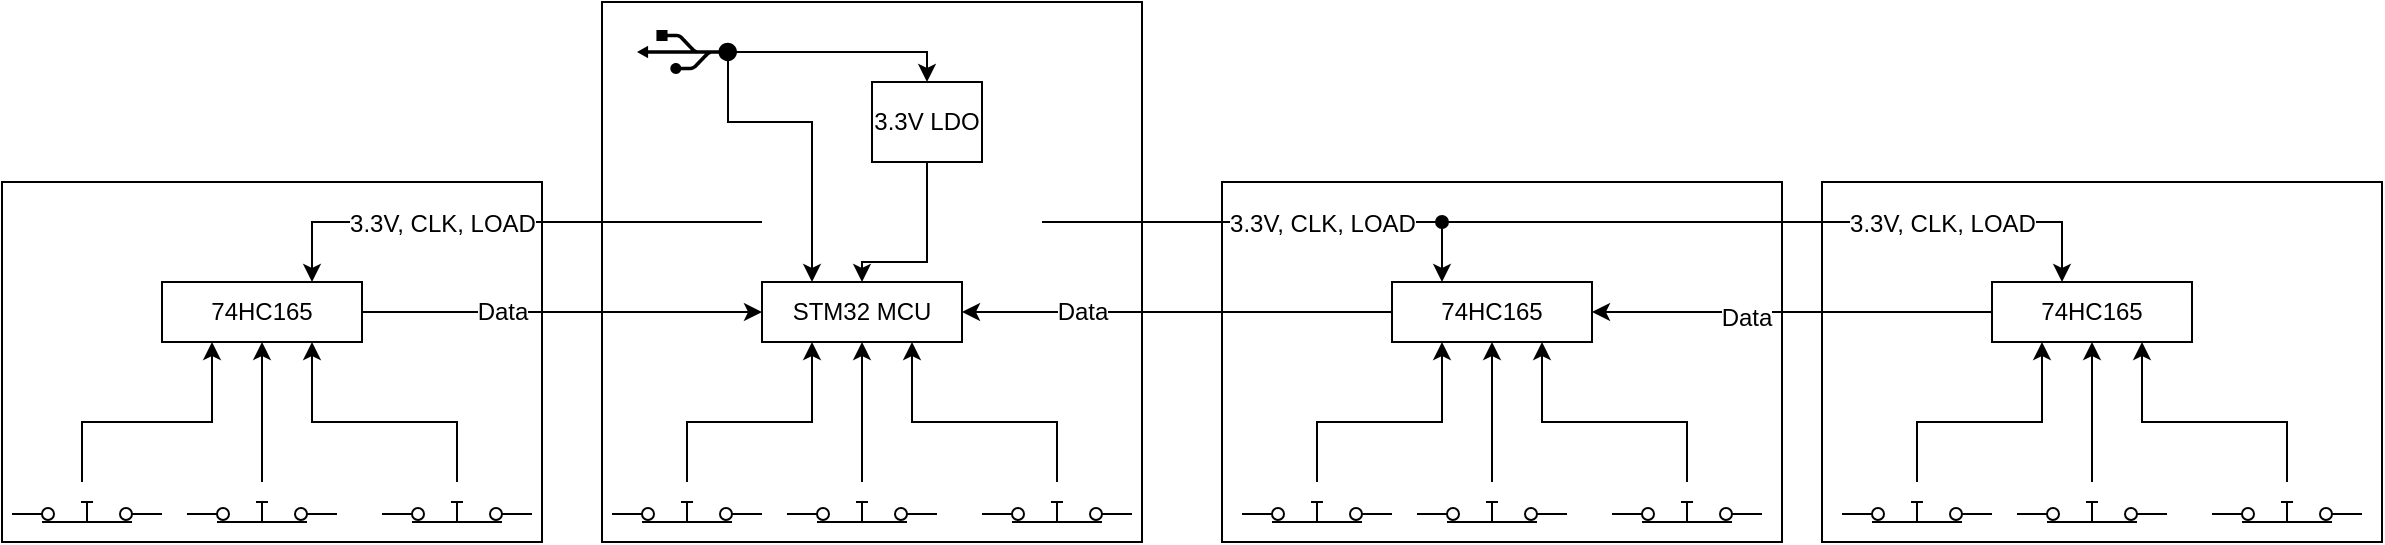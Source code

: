 <mxfile version="20.8.10" type="device"><diagram id="aqrLfw_aTu_jQ6jX-el2" name="Page-1"><mxGraphModel dx="1542" dy="1443" grid="1" gridSize="10" guides="1" tooltips="1" connect="1" arrows="1" fold="1" page="1" pageScale="1" pageWidth="900" pageHeight="1600" math="0" shadow="0"><root><mxCell id="0"/><mxCell id="1" parent="0"/><mxCell id="6XcyG-ZLo4gR5bcCyXpW-72" value="" style="rounded=0;whiteSpace=wrap;html=1;labelBackgroundColor=default;fontSize=12;fillColor=none;" parent="1" vertex="1"><mxGeometry x="640" y="280" width="280" height="180" as="geometry"/></mxCell><mxCell id="6XcyG-ZLo4gR5bcCyXpW-71" value="" style="rounded=0;whiteSpace=wrap;html=1;labelBackgroundColor=default;fontSize=12;fillColor=none;" parent="1" vertex="1"><mxGeometry x="330" y="190" width="270" height="270" as="geometry"/></mxCell><mxCell id="6XcyG-ZLo4gR5bcCyXpW-70" value="" style="rounded=0;whiteSpace=wrap;html=1;labelBackgroundColor=default;fontSize=12;fillColor=none;" parent="1" vertex="1"><mxGeometry x="30" y="280" width="270" height="180" as="geometry"/></mxCell><mxCell id="6XcyG-ZLo4gR5bcCyXpW-1" value="STM32 MCU" style="rounded=0;whiteSpace=wrap;html=1;" parent="1" vertex="1"><mxGeometry x="410" y="330" width="100" height="30" as="geometry"/></mxCell><mxCell id="6XcyG-ZLo4gR5bcCyXpW-3" style="edgeStyle=orthogonalEdgeStyle;rounded=0;orthogonalLoop=1;jettySize=auto;html=1;entryX=0.25;entryY=1;entryDx=0;entryDy=0;" parent="1" source="6XcyG-ZLo4gR5bcCyXpW-2" target="6XcyG-ZLo4gR5bcCyXpW-1" edge="1"><mxGeometry relative="1" as="geometry"><Array as="points"><mxPoint x="372" y="400"/><mxPoint x="435" y="400"/></Array></mxGeometry></mxCell><mxCell id="6XcyG-ZLo4gR5bcCyXpW-2" value="" style="shape=mxgraph.electrical.electro-mechanical.pushbutton;aspect=fixed;elSwitchState=on;" parent="1" vertex="1"><mxGeometry x="335" y="430" width="75" height="20" as="geometry"/></mxCell><mxCell id="6XcyG-ZLo4gR5bcCyXpW-7" style="edgeStyle=orthogonalEdgeStyle;rounded=0;orthogonalLoop=1;jettySize=auto;html=1;entryX=0.75;entryY=1;entryDx=0;entryDy=0;" parent="1" source="6XcyG-ZLo4gR5bcCyXpW-4" target="6XcyG-ZLo4gR5bcCyXpW-1" edge="1"><mxGeometry relative="1" as="geometry"><Array as="points"><mxPoint x="558" y="400"/><mxPoint x="485" y="400"/></Array></mxGeometry></mxCell><mxCell id="6XcyG-ZLo4gR5bcCyXpW-4" value="" style="shape=mxgraph.electrical.electro-mechanical.pushbutton;aspect=fixed;elSwitchState=on;" parent="1" vertex="1"><mxGeometry x="520" y="430" width="75" height="20" as="geometry"/></mxCell><mxCell id="6XcyG-ZLo4gR5bcCyXpW-6" style="edgeStyle=orthogonalEdgeStyle;rounded=0;orthogonalLoop=1;jettySize=auto;html=1;entryX=0.5;entryY=1;entryDx=0;entryDy=0;" parent="1" source="6XcyG-ZLo4gR5bcCyXpW-5" target="6XcyG-ZLo4gR5bcCyXpW-1" edge="1"><mxGeometry relative="1" as="geometry"/></mxCell><mxCell id="6XcyG-ZLo4gR5bcCyXpW-5" value="" style="shape=mxgraph.electrical.electro-mechanical.pushbutton;aspect=fixed;elSwitchState=on;" parent="1" vertex="1"><mxGeometry x="422.5" y="430" width="75" height="20" as="geometry"/></mxCell><mxCell id="6XcyG-ZLo4gR5bcCyXpW-9" style="edgeStyle=orthogonalEdgeStyle;rounded=0;orthogonalLoop=1;jettySize=auto;html=1;entryX=0.25;entryY=0;entryDx=0;entryDy=0;exitX=0.308;exitY=0.91;exitDx=0;exitDy=0;exitPerimeter=0;" parent="1" source="6XcyG-ZLo4gR5bcCyXpW-8" target="6XcyG-ZLo4gR5bcCyXpW-1" edge="1"><mxGeometry relative="1" as="geometry"><Array as="points"><mxPoint x="393" y="250"/><mxPoint x="435" y="250"/></Array></mxGeometry></mxCell><mxCell id="6XcyG-ZLo4gR5bcCyXpW-12" style="edgeStyle=orthogonalEdgeStyle;rounded=0;orthogonalLoop=1;jettySize=auto;html=1;entryX=0.5;entryY=0;entryDx=0;entryDy=0;exitX=0.677;exitY=0.932;exitDx=0;exitDy=0;exitPerimeter=0;" parent="1" source="6XcyG-ZLo4gR5bcCyXpW-8" target="6XcyG-ZLo4gR5bcCyXpW-10" edge="1"><mxGeometry relative="1" as="geometry"><Array as="points"><mxPoint x="394" y="215"/><mxPoint x="493" y="215"/></Array></mxGeometry></mxCell><mxCell id="6XcyG-ZLo4gR5bcCyXpW-8" value="" style="shape=mxgraph.signs.tech.usb;html=1;pointerEvents=1;fillColor=#000000;strokeColor=none;verticalLabelPosition=bottom;verticalAlign=top;align=center;rotation=-90;" parent="1" vertex="1"><mxGeometry x="361.53" y="190" width="21.94" height="50" as="geometry"/></mxCell><mxCell id="6XcyG-ZLo4gR5bcCyXpW-11" value="" style="edgeStyle=orthogonalEdgeStyle;rounded=0;orthogonalLoop=1;jettySize=auto;html=1;" parent="1" source="6XcyG-ZLo4gR5bcCyXpW-10" target="6XcyG-ZLo4gR5bcCyXpW-1" edge="1"><mxGeometry relative="1" as="geometry"><Array as="points"><mxPoint x="492" y="320"/><mxPoint x="460" y="320"/></Array></mxGeometry></mxCell><mxCell id="6XcyG-ZLo4gR5bcCyXpW-10" value="3.3V LDO" style="rounded=0;whiteSpace=wrap;html=1;" parent="1" vertex="1"><mxGeometry x="465" y="230" width="55" height="40" as="geometry"/></mxCell><mxCell id="6XcyG-ZLo4gR5bcCyXpW-59" style="edgeStyle=orthogonalEdgeStyle;rounded=0;orthogonalLoop=1;jettySize=auto;html=1;exitX=0;exitY=0.5;exitDx=0;exitDy=0;entryX=1;entryY=0.5;entryDx=0;entryDy=0;fontSize=12;" parent="1" source="6XcyG-ZLo4gR5bcCyXpW-16" target="6XcyG-ZLo4gR5bcCyXpW-1" edge="1"><mxGeometry relative="1" as="geometry"/></mxCell><mxCell id="6XcyG-ZLo4gR5bcCyXpW-62" value="Data" style="edgeLabel;html=1;align=center;verticalAlign=middle;resizable=0;points=[];fontSize=12;" parent="6XcyG-ZLo4gR5bcCyXpW-59" vertex="1" connectable="0"><mxGeometry x="0.228" y="1" relative="1" as="geometry"><mxPoint x="-23" y="-1" as="offset"/></mxGeometry></mxCell><mxCell id="6XcyG-ZLo4gR5bcCyXpW-16" value="74HC165" style="rounded=0;whiteSpace=wrap;html=1;" parent="1" vertex="1"><mxGeometry x="725" y="330" width="100" height="30" as="geometry"/></mxCell><mxCell id="6XcyG-ZLo4gR5bcCyXpW-17" style="edgeStyle=orthogonalEdgeStyle;rounded=0;orthogonalLoop=1;jettySize=auto;html=1;entryX=0.25;entryY=1;entryDx=0;entryDy=0;" parent="1" source="6XcyG-ZLo4gR5bcCyXpW-18" target="6XcyG-ZLo4gR5bcCyXpW-16" edge="1"><mxGeometry relative="1" as="geometry"><Array as="points"><mxPoint x="687" y="400"/><mxPoint x="750" y="400"/></Array></mxGeometry></mxCell><mxCell id="6XcyG-ZLo4gR5bcCyXpW-18" value="" style="shape=mxgraph.electrical.electro-mechanical.pushbutton;aspect=fixed;elSwitchState=on;" parent="1" vertex="1"><mxGeometry x="650" y="430" width="75" height="20" as="geometry"/></mxCell><mxCell id="6XcyG-ZLo4gR5bcCyXpW-19" style="edgeStyle=orthogonalEdgeStyle;rounded=0;orthogonalLoop=1;jettySize=auto;html=1;entryX=0.75;entryY=1;entryDx=0;entryDy=0;" parent="1" source="6XcyG-ZLo4gR5bcCyXpW-20" target="6XcyG-ZLo4gR5bcCyXpW-16" edge="1"><mxGeometry relative="1" as="geometry"><Array as="points"><mxPoint x="873" y="400"/><mxPoint x="800" y="400"/></Array></mxGeometry></mxCell><mxCell id="6XcyG-ZLo4gR5bcCyXpW-20" value="" style="shape=mxgraph.electrical.electro-mechanical.pushbutton;aspect=fixed;elSwitchState=on;" parent="1" vertex="1"><mxGeometry x="835" y="430" width="75" height="20" as="geometry"/></mxCell><mxCell id="6XcyG-ZLo4gR5bcCyXpW-21" style="edgeStyle=orthogonalEdgeStyle;rounded=0;orthogonalLoop=1;jettySize=auto;html=1;entryX=0.5;entryY=1;entryDx=0;entryDy=0;" parent="1" source="6XcyG-ZLo4gR5bcCyXpW-22" target="6XcyG-ZLo4gR5bcCyXpW-16" edge="1"><mxGeometry relative="1" as="geometry"/></mxCell><mxCell id="6XcyG-ZLo4gR5bcCyXpW-22" value="" style="shape=mxgraph.electrical.electro-mechanical.pushbutton;aspect=fixed;elSwitchState=on;" parent="1" vertex="1"><mxGeometry x="737.5" y="430" width="75" height="20" as="geometry"/></mxCell><mxCell id="6XcyG-ZLo4gR5bcCyXpW-60" style="edgeStyle=orthogonalEdgeStyle;rounded=0;orthogonalLoop=1;jettySize=auto;html=1;entryX=0;entryY=0.5;entryDx=0;entryDy=0;fontSize=12;" parent="1" source="6XcyG-ZLo4gR5bcCyXpW-23" target="6XcyG-ZLo4gR5bcCyXpW-1" edge="1"><mxGeometry relative="1" as="geometry"/></mxCell><mxCell id="6XcyG-ZLo4gR5bcCyXpW-63" value="Data" style="edgeLabel;html=1;align=center;verticalAlign=middle;resizable=0;points=[];fontSize=12;" parent="6XcyG-ZLo4gR5bcCyXpW-60" vertex="1" connectable="0"><mxGeometry x="-0.142" y="-2" relative="1" as="geometry"><mxPoint x="-16" y="-2" as="offset"/></mxGeometry></mxCell><mxCell id="6XcyG-ZLo4gR5bcCyXpW-23" value="74HC165" style="rounded=0;whiteSpace=wrap;html=1;" parent="1" vertex="1"><mxGeometry x="110" y="330" width="100" height="30" as="geometry"/></mxCell><mxCell id="6XcyG-ZLo4gR5bcCyXpW-24" style="edgeStyle=orthogonalEdgeStyle;rounded=0;orthogonalLoop=1;jettySize=auto;html=1;entryX=0.25;entryY=1;entryDx=0;entryDy=0;" parent="1" source="6XcyG-ZLo4gR5bcCyXpW-25" target="6XcyG-ZLo4gR5bcCyXpW-23" edge="1"><mxGeometry relative="1" as="geometry"><Array as="points"><mxPoint x="70" y="400"/><mxPoint x="135" y="400"/></Array></mxGeometry></mxCell><mxCell id="6XcyG-ZLo4gR5bcCyXpW-25" value="" style="shape=mxgraph.electrical.electro-mechanical.pushbutton;aspect=fixed;elSwitchState=on;" parent="1" vertex="1"><mxGeometry x="35" y="430" width="75" height="20" as="geometry"/></mxCell><mxCell id="6XcyG-ZLo4gR5bcCyXpW-26" style="edgeStyle=orthogonalEdgeStyle;rounded=0;orthogonalLoop=1;jettySize=auto;html=1;entryX=0.75;entryY=1;entryDx=0;entryDy=0;" parent="1" source="6XcyG-ZLo4gR5bcCyXpW-27" target="6XcyG-ZLo4gR5bcCyXpW-23" edge="1"><mxGeometry relative="1" as="geometry"><Array as="points"><mxPoint x="258" y="400"/><mxPoint x="185" y="400"/></Array></mxGeometry></mxCell><mxCell id="6XcyG-ZLo4gR5bcCyXpW-27" value="" style="shape=mxgraph.electrical.electro-mechanical.pushbutton;aspect=fixed;elSwitchState=on;" parent="1" vertex="1"><mxGeometry x="220" y="430" width="75" height="20" as="geometry"/></mxCell><mxCell id="6XcyG-ZLo4gR5bcCyXpW-28" style="edgeStyle=orthogonalEdgeStyle;rounded=0;orthogonalLoop=1;jettySize=auto;html=1;entryX=0.5;entryY=1;entryDx=0;entryDy=0;" parent="1" source="6XcyG-ZLo4gR5bcCyXpW-29" target="6XcyG-ZLo4gR5bcCyXpW-23" edge="1"><mxGeometry relative="1" as="geometry"/></mxCell><mxCell id="6XcyG-ZLo4gR5bcCyXpW-29" value="" style="shape=mxgraph.electrical.electro-mechanical.pushbutton;aspect=fixed;elSwitchState=on;" parent="1" vertex="1"><mxGeometry x="122.5" y="430" width="75" height="20" as="geometry"/></mxCell><mxCell id="6XcyG-ZLo4gR5bcCyXpW-58" style="edgeStyle=orthogonalEdgeStyle;rounded=0;orthogonalLoop=1;jettySize=auto;html=1;entryX=1;entryY=0.5;entryDx=0;entryDy=0;fontSize=12;" parent="1" source="6XcyG-ZLo4gR5bcCyXpW-51" target="6XcyG-ZLo4gR5bcCyXpW-16" edge="1"><mxGeometry relative="1" as="geometry"/></mxCell><mxCell id="6XcyG-ZLo4gR5bcCyXpW-61" value="Data" style="edgeLabel;html=1;align=center;verticalAlign=middle;resizable=0;points=[];fontSize=12;" parent="6XcyG-ZLo4gR5bcCyXpW-58" vertex="1" connectable="0"><mxGeometry x="0.23" y="3" relative="1" as="geometry"><mxPoint as="offset"/></mxGeometry></mxCell><mxCell id="6XcyG-ZLo4gR5bcCyXpW-51" value="74HC165" style="rounded=0;whiteSpace=wrap;html=1;" parent="1" vertex="1"><mxGeometry x="1025" y="330" width="100" height="30" as="geometry"/></mxCell><mxCell id="6XcyG-ZLo4gR5bcCyXpW-52" style="edgeStyle=orthogonalEdgeStyle;rounded=0;orthogonalLoop=1;jettySize=auto;html=1;entryX=0.25;entryY=1;entryDx=0;entryDy=0;" parent="1" source="6XcyG-ZLo4gR5bcCyXpW-53" target="6XcyG-ZLo4gR5bcCyXpW-51" edge="1"><mxGeometry relative="1" as="geometry"><Array as="points"><mxPoint x="987" y="400"/><mxPoint x="1050" y="400"/></Array></mxGeometry></mxCell><mxCell id="6XcyG-ZLo4gR5bcCyXpW-53" value="" style="shape=mxgraph.electrical.electro-mechanical.pushbutton;aspect=fixed;elSwitchState=on;" parent="1" vertex="1"><mxGeometry x="950" y="430" width="75" height="20" as="geometry"/></mxCell><mxCell id="6XcyG-ZLo4gR5bcCyXpW-54" style="edgeStyle=orthogonalEdgeStyle;rounded=0;orthogonalLoop=1;jettySize=auto;html=1;entryX=0.75;entryY=1;entryDx=0;entryDy=0;" parent="1" source="6XcyG-ZLo4gR5bcCyXpW-55" target="6XcyG-ZLo4gR5bcCyXpW-51" edge="1"><mxGeometry relative="1" as="geometry"><Array as="points"><mxPoint x="1173" y="400"/><mxPoint x="1100" y="400"/></Array></mxGeometry></mxCell><mxCell id="6XcyG-ZLo4gR5bcCyXpW-55" value="" style="shape=mxgraph.electrical.electro-mechanical.pushbutton;aspect=fixed;elSwitchState=on;" parent="1" vertex="1"><mxGeometry x="1135" y="430" width="75" height="20" as="geometry"/></mxCell><mxCell id="6XcyG-ZLo4gR5bcCyXpW-56" style="edgeStyle=orthogonalEdgeStyle;rounded=0;orthogonalLoop=1;jettySize=auto;html=1;entryX=0.5;entryY=1;entryDx=0;entryDy=0;" parent="1" source="6XcyG-ZLo4gR5bcCyXpW-57" target="6XcyG-ZLo4gR5bcCyXpW-51" edge="1"><mxGeometry relative="1" as="geometry"/></mxCell><mxCell id="6XcyG-ZLo4gR5bcCyXpW-57" value="" style="shape=mxgraph.electrical.electro-mechanical.pushbutton;aspect=fixed;elSwitchState=on;" parent="1" vertex="1"><mxGeometry x="1037.5" y="430" width="75" height="20" as="geometry"/></mxCell><mxCell id="6XcyG-ZLo4gR5bcCyXpW-64" value="" style="edgeStyle=orthogonalEdgeStyle;orthogonalLoop=1;jettySize=auto;html=1;rounded=0;fontSize=12;entryX=0.75;entryY=0;entryDx=0;entryDy=0;" parent="1" target="6XcyG-ZLo4gR5bcCyXpW-23" edge="1"><mxGeometry width="100" relative="1" as="geometry"><mxPoint x="410" y="300" as="sourcePoint"/><mxPoint x="450" y="300" as="targetPoint"/><Array as="points"><mxPoint x="400" y="300"/><mxPoint x="185" y="300"/></Array></mxGeometry></mxCell><mxCell id="6XcyG-ZLo4gR5bcCyXpW-66" value="3.3V, CLK, LOAD" style="edgeLabel;html=1;align=center;verticalAlign=middle;resizable=0;points=[];fontSize=12;" parent="6XcyG-ZLo4gR5bcCyXpW-64" vertex="1" connectable="0"><mxGeometry x="-0.591" y="1" relative="1" as="geometry"><mxPoint x="-108" as="offset"/></mxGeometry></mxCell><mxCell id="6XcyG-ZLo4gR5bcCyXpW-65" value="" style="edgeStyle=orthogonalEdgeStyle;orthogonalLoop=1;jettySize=auto;html=1;rounded=0;fontSize=12;entryX=0.25;entryY=0;entryDx=0;entryDy=0;" parent="1" target="6XcyG-ZLo4gR5bcCyXpW-16" edge="1"><mxGeometry width="100" relative="1" as="geometry"><mxPoint x="550" y="300" as="sourcePoint"/><mxPoint x="760" y="300.0" as="targetPoint"/><Array as="points"><mxPoint x="750" y="300"/></Array></mxGeometry></mxCell><mxCell id="6XcyG-ZLo4gR5bcCyXpW-67" value="3.3V, CLK, LOAD" style="edgeLabel;html=1;align=center;verticalAlign=middle;resizable=0;points=[];fontSize=12;" parent="6XcyG-ZLo4gR5bcCyXpW-65" vertex="1" connectable="0"><mxGeometry x="0.4" y="1" relative="1" as="geometry"><mxPoint x="-21" y="2" as="offset"/></mxGeometry></mxCell><mxCell id="6XcyG-ZLo4gR5bcCyXpW-68" value="" style="edgeStyle=orthogonalEdgeStyle;orthogonalLoop=1;jettySize=auto;html=1;rounded=0;fontSize=12;entryX=0.25;entryY=0;entryDx=0;entryDy=0;startArrow=oval;startFill=1;" parent="1" edge="1"><mxGeometry width="100" relative="1" as="geometry"><mxPoint x="750" y="300" as="sourcePoint"/><mxPoint x="1060" y="330.0" as="targetPoint"/><Array as="points"><mxPoint x="1060" y="300"/></Array></mxGeometry></mxCell><mxCell id="6XcyG-ZLo4gR5bcCyXpW-69" value="3.3V, CLK, LOAD" style="edgeLabel;html=1;align=center;verticalAlign=middle;resizable=0;points=[];fontSize=12;" parent="6XcyG-ZLo4gR5bcCyXpW-68" vertex="1" connectable="0"><mxGeometry x="0.4" y="1" relative="1" as="geometry"><mxPoint x="12" y="2" as="offset"/></mxGeometry></mxCell><mxCell id="6XcyG-ZLo4gR5bcCyXpW-73" value="" style="rounded=0;whiteSpace=wrap;html=1;labelBackgroundColor=default;fontSize=12;fillColor=none;" parent="1" vertex="1"><mxGeometry x="940" y="280" width="280" height="180" as="geometry"/></mxCell></root></mxGraphModel></diagram></mxfile>